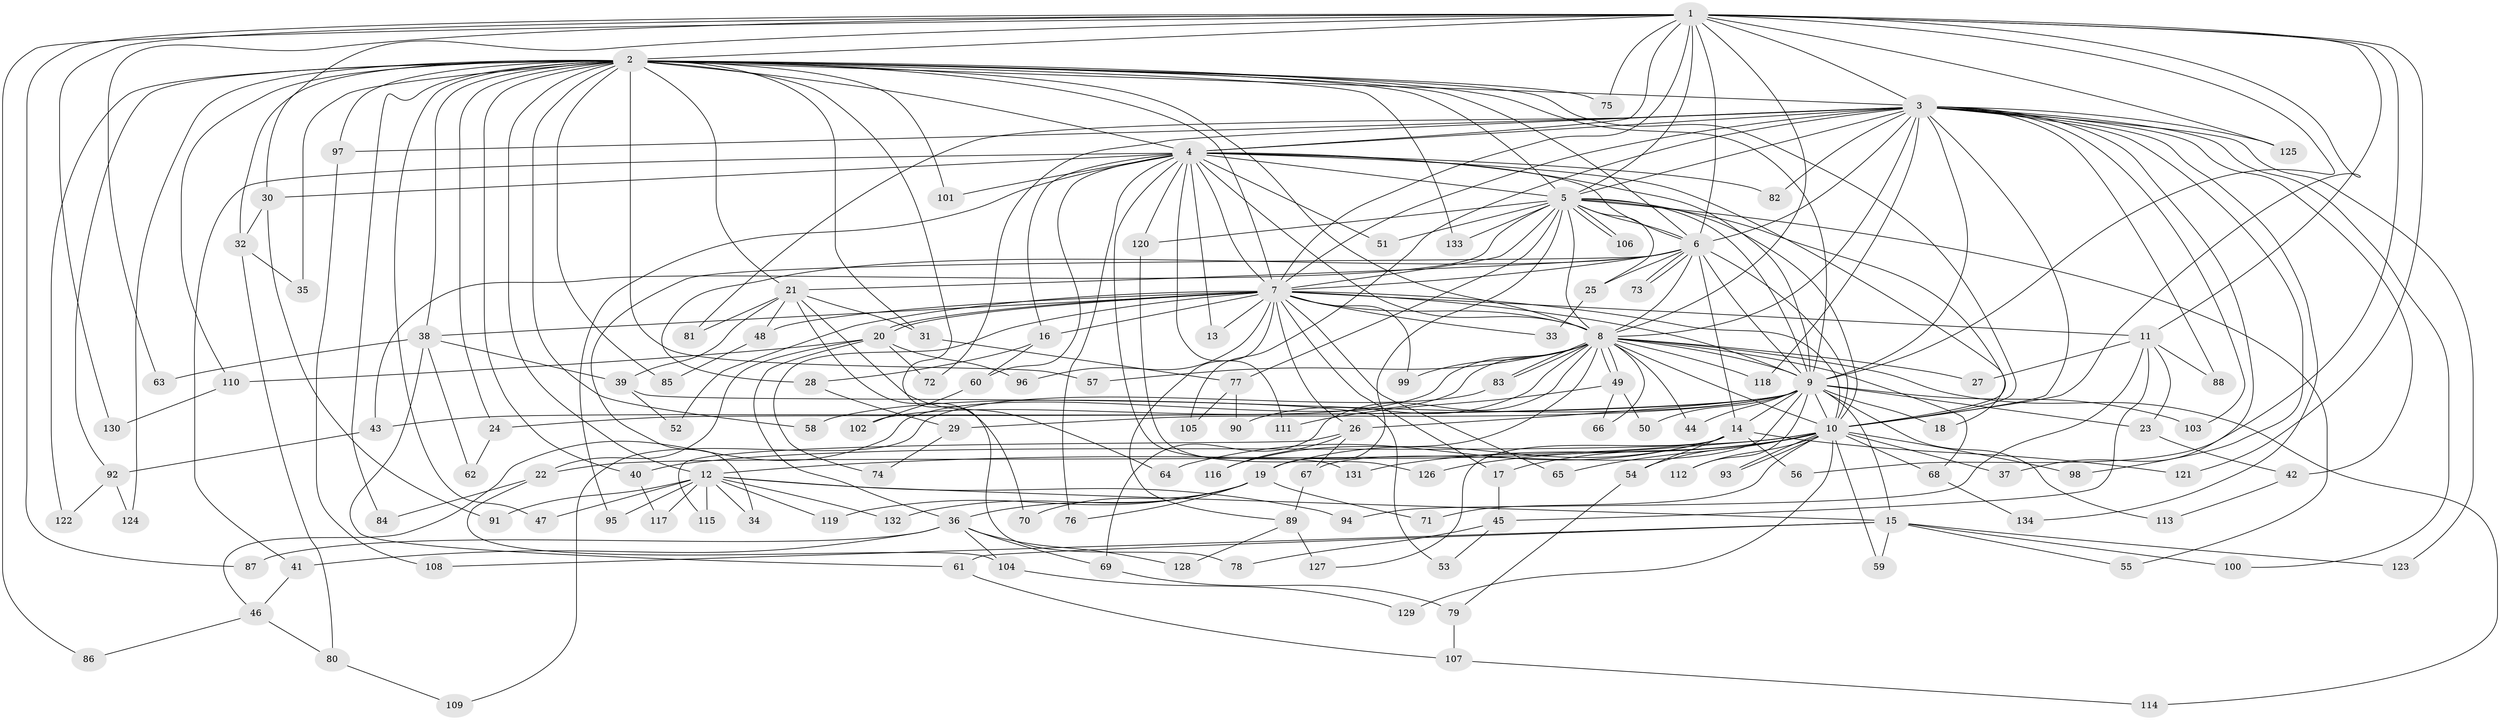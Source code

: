 // coarse degree distribution, {1: 0.575, 2: 0.325, 27: 0.025, 3: 0.025, 16: 0.025, 13: 0.025}
// Generated by graph-tools (version 1.1) at 2025/48/03/04/25 21:48:10]
// undirected, 134 vertices, 293 edges
graph export_dot {
graph [start="1"]
  node [color=gray90,style=filled];
  1;
  2;
  3;
  4;
  5;
  6;
  7;
  8;
  9;
  10;
  11;
  12;
  13;
  14;
  15;
  16;
  17;
  18;
  19;
  20;
  21;
  22;
  23;
  24;
  25;
  26;
  27;
  28;
  29;
  30;
  31;
  32;
  33;
  34;
  35;
  36;
  37;
  38;
  39;
  40;
  41;
  42;
  43;
  44;
  45;
  46;
  47;
  48;
  49;
  50;
  51;
  52;
  53;
  54;
  55;
  56;
  57;
  58;
  59;
  60;
  61;
  62;
  63;
  64;
  65;
  66;
  67;
  68;
  69;
  70;
  71;
  72;
  73;
  74;
  75;
  76;
  77;
  78;
  79;
  80;
  81;
  82;
  83;
  84;
  85;
  86;
  87;
  88;
  89;
  90;
  91;
  92;
  93;
  94;
  95;
  96;
  97;
  98;
  99;
  100;
  101;
  102;
  103;
  104;
  105;
  106;
  107;
  108;
  109;
  110;
  111;
  112;
  113;
  114;
  115;
  116;
  117;
  118;
  119;
  120;
  121;
  122;
  123;
  124;
  125;
  126;
  127;
  128;
  129;
  130;
  131;
  132;
  133;
  134;
  1 -- 2;
  1 -- 3;
  1 -- 4;
  1 -- 5;
  1 -- 6;
  1 -- 7;
  1 -- 8;
  1 -- 9;
  1 -- 10;
  1 -- 11;
  1 -- 30;
  1 -- 56;
  1 -- 63;
  1 -- 75;
  1 -- 86;
  1 -- 87;
  1 -- 121;
  1 -- 125;
  1 -- 130;
  2 -- 3;
  2 -- 4;
  2 -- 5;
  2 -- 6;
  2 -- 7;
  2 -- 8;
  2 -- 9;
  2 -- 10;
  2 -- 12;
  2 -- 21;
  2 -- 24;
  2 -- 31;
  2 -- 32;
  2 -- 35;
  2 -- 38;
  2 -- 40;
  2 -- 47;
  2 -- 57;
  2 -- 58;
  2 -- 75;
  2 -- 78;
  2 -- 84;
  2 -- 85;
  2 -- 92;
  2 -- 97;
  2 -- 101;
  2 -- 110;
  2 -- 122;
  2 -- 124;
  2 -- 133;
  3 -- 4;
  3 -- 5;
  3 -- 6;
  3 -- 7;
  3 -- 8;
  3 -- 9;
  3 -- 10;
  3 -- 37;
  3 -- 42;
  3 -- 72;
  3 -- 81;
  3 -- 82;
  3 -- 88;
  3 -- 97;
  3 -- 98;
  3 -- 100;
  3 -- 103;
  3 -- 105;
  3 -- 118;
  3 -- 123;
  3 -- 125;
  3 -- 134;
  4 -- 5;
  4 -- 6;
  4 -- 7;
  4 -- 8;
  4 -- 9;
  4 -- 10;
  4 -- 13;
  4 -- 16;
  4 -- 30;
  4 -- 41;
  4 -- 51;
  4 -- 60;
  4 -- 76;
  4 -- 82;
  4 -- 95;
  4 -- 101;
  4 -- 111;
  4 -- 120;
  4 -- 131;
  5 -- 6;
  5 -- 7;
  5 -- 8;
  5 -- 9;
  5 -- 10;
  5 -- 18;
  5 -- 19;
  5 -- 25;
  5 -- 43;
  5 -- 51;
  5 -- 55;
  5 -- 77;
  5 -- 106;
  5 -- 106;
  5 -- 120;
  5 -- 133;
  6 -- 7;
  6 -- 8;
  6 -- 9;
  6 -- 10;
  6 -- 14;
  6 -- 21;
  6 -- 25;
  6 -- 28;
  6 -- 34;
  6 -- 73;
  6 -- 73;
  7 -- 8;
  7 -- 9;
  7 -- 10;
  7 -- 11;
  7 -- 13;
  7 -- 16;
  7 -- 17;
  7 -- 20;
  7 -- 20;
  7 -- 26;
  7 -- 33;
  7 -- 38;
  7 -- 48;
  7 -- 52;
  7 -- 65;
  7 -- 74;
  7 -- 89;
  7 -- 96;
  7 -- 99;
  8 -- 9;
  8 -- 10;
  8 -- 27;
  8 -- 44;
  8 -- 46;
  8 -- 49;
  8 -- 49;
  8 -- 57;
  8 -- 66;
  8 -- 68;
  8 -- 69;
  8 -- 83;
  8 -- 83;
  8 -- 90;
  8 -- 99;
  8 -- 102;
  8 -- 114;
  8 -- 116;
  8 -- 118;
  9 -- 10;
  9 -- 14;
  9 -- 15;
  9 -- 18;
  9 -- 23;
  9 -- 24;
  9 -- 26;
  9 -- 29;
  9 -- 43;
  9 -- 44;
  9 -- 50;
  9 -- 58;
  9 -- 67;
  9 -- 103;
  9 -- 112;
  9 -- 113;
  10 -- 12;
  10 -- 17;
  10 -- 37;
  10 -- 40;
  10 -- 54;
  10 -- 59;
  10 -- 65;
  10 -- 68;
  10 -- 71;
  10 -- 93;
  10 -- 93;
  10 -- 98;
  10 -- 112;
  10 -- 126;
  10 -- 129;
  10 -- 131;
  11 -- 23;
  11 -- 27;
  11 -- 45;
  11 -- 88;
  11 -- 94;
  12 -- 15;
  12 -- 34;
  12 -- 47;
  12 -- 91;
  12 -- 94;
  12 -- 95;
  12 -- 115;
  12 -- 117;
  12 -- 119;
  12 -- 132;
  14 -- 19;
  14 -- 22;
  14 -- 54;
  14 -- 56;
  14 -- 64;
  14 -- 121;
  14 -- 127;
  15 -- 55;
  15 -- 59;
  15 -- 61;
  15 -- 100;
  15 -- 108;
  15 -- 123;
  16 -- 28;
  16 -- 60;
  17 -- 45;
  19 -- 36;
  19 -- 70;
  19 -- 71;
  19 -- 76;
  19 -- 119;
  19 -- 132;
  20 -- 22;
  20 -- 36;
  20 -- 72;
  20 -- 96;
  20 -- 110;
  21 -- 31;
  21 -- 39;
  21 -- 48;
  21 -- 64;
  21 -- 70;
  21 -- 81;
  22 -- 84;
  22 -- 104;
  23 -- 42;
  24 -- 62;
  25 -- 33;
  26 -- 67;
  26 -- 115;
  26 -- 116;
  28 -- 29;
  29 -- 74;
  30 -- 32;
  30 -- 91;
  31 -- 77;
  32 -- 35;
  32 -- 80;
  36 -- 41;
  36 -- 69;
  36 -- 87;
  36 -- 104;
  36 -- 128;
  38 -- 39;
  38 -- 61;
  38 -- 62;
  38 -- 63;
  39 -- 52;
  39 -- 53;
  40 -- 117;
  41 -- 46;
  42 -- 113;
  43 -- 92;
  45 -- 53;
  45 -- 78;
  46 -- 80;
  46 -- 86;
  48 -- 85;
  49 -- 50;
  49 -- 66;
  49 -- 111;
  54 -- 79;
  60 -- 102;
  61 -- 107;
  67 -- 89;
  68 -- 134;
  69 -- 79;
  77 -- 90;
  77 -- 105;
  79 -- 107;
  80 -- 109;
  83 -- 109;
  89 -- 127;
  89 -- 128;
  92 -- 122;
  92 -- 124;
  97 -- 108;
  104 -- 129;
  107 -- 114;
  110 -- 130;
  120 -- 126;
}
